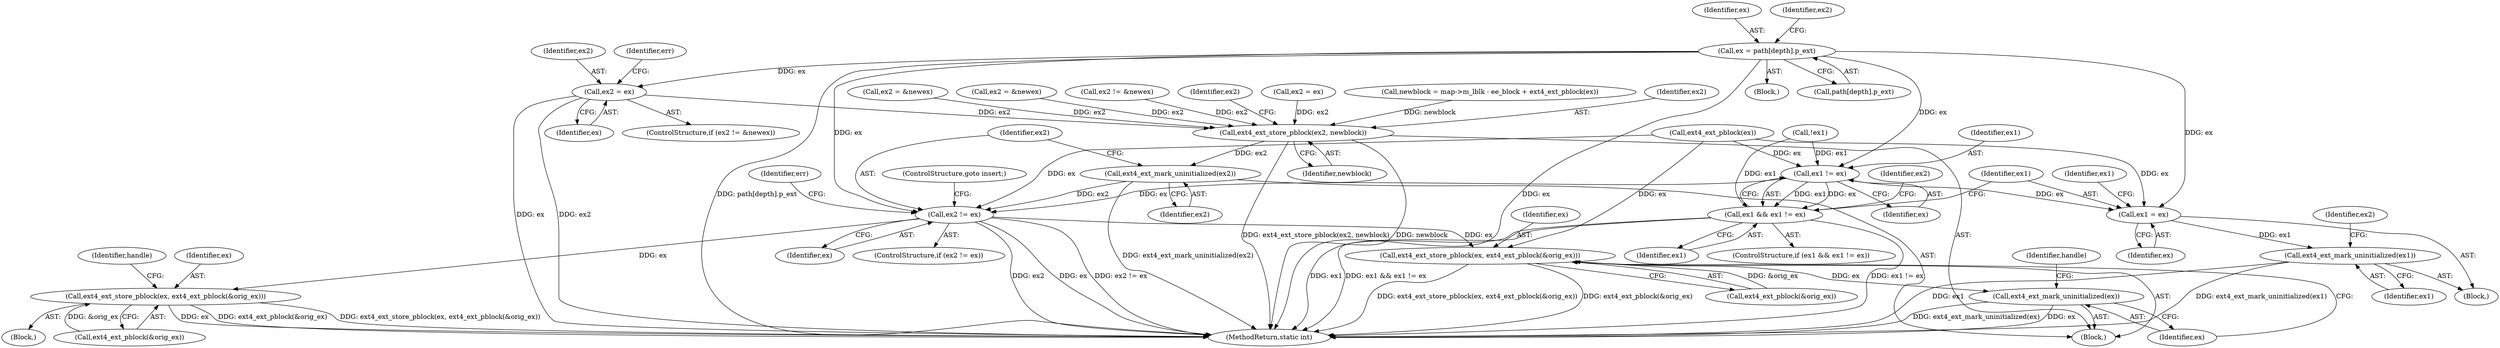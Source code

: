 digraph "1_linux_667eff35a1f56fa74ce98a0c7c29a40adc1ba4e3_0@array" {
"1000477" [label="(Call,ex = path[depth].p_ext)"];
"1000489" [label="(Call,ex2 = ex)"];
"1000542" [label="(Call,ext4_ext_store_pblock(ex2, newblock))"];
"1000551" [label="(Call,ext4_ext_mark_uninitialized(ex2))"];
"1000554" [label="(Call,ex2 != ex)"];
"1000610" [label="(Call,ext4_ext_store_pblock(ex, ext4_ext_pblock(&orig_ex)))"];
"1000651" [label="(Call,ext4_ext_store_pblock(ex, ext4_ext_pblock(&orig_ex)))"];
"1000656" [label="(Call,ext4_ext_mark_uninitialized(ex))"];
"1000511" [label="(Call,ex1 != ex)"];
"1000509" [label="(Call,ex1 && ex1 != ex)"];
"1000515" [label="(Call,ex1 = ex)"];
"1000528" [label="(Call,ext4_ext_mark_uninitialized(ex1))"];
"1000491" [label="(Identifier,ex)"];
"1000341" [label="(Block,)"];
"1000530" [label="(Call,ex2 = &newex)"];
"1000314" [label="(Call,ex2 = &newex)"];
"1000529" [label="(Identifier,ex1)"];
"1000586" [label="(Block,)"];
"1000478" [label="(Identifier,ex)"];
"1000512" [label="(Identifier,ex1)"];
"1000552" [label="(Identifier,ex2)"];
"1000484" [label="(ControlStructure,if (ex2 != &newex))"];
"1000520" [label="(Identifier,ex1)"];
"1000510" [label="(Identifier,ex1)"];
"1000516" [label="(Identifier,ex1)"];
"1000559" [label="(Identifier,err)"];
"1000509" [label="(Call,ex1 && ex1 != ex)"];
"1000531" [label="(Identifier,ex2)"];
"1000477" [label="(Call,ex = path[depth].p_ext)"];
"1000320" [label="(Call,!ex1)"];
"1000479" [label="(Call,path[depth].p_ext)"];
"1000554" [label="(Call,ex2 != ex)"];
"1000258" [label="(Call,ext4_ext_pblock(ex))"];
"1000511" [label="(Call,ex1 != ex)"];
"1000515" [label="(Call,ex1 = ex)"];
"1000544" [label="(Identifier,newblock)"];
"1000556" [label="(Identifier,ex)"];
"1000611" [label="(Identifier,ex)"];
"1000616" [label="(Identifier,handle)"];
"1000514" [label="(Block,)"];
"1000653" [label="(Call,ext4_ext_pblock(&orig_ex))"];
"1000536" [label="(Identifier,ex2)"];
"1000542" [label="(Call,ext4_ext_store_pblock(ex2, newblock))"];
"1000517" [label="(Identifier,ex)"];
"1000528" [label="(Call,ext4_ext_mark_uninitialized(ex1))"];
"1000486" [label="(Identifier,ex2)"];
"1000555" [label="(Identifier,ex2)"];
"1000485" [label="(Call,ex2 != &newex)"];
"1000612" [label="(Call,ext4_ext_pblock(&orig_ex))"];
"1000490" [label="(Identifier,ex2)"];
"1000659" [label="(Identifier,handle)"];
"1000547" [label="(Identifier,ex2)"];
"1000551" [label="(Call,ext4_ext_mark_uninitialized(ex2))"];
"1000656" [label="(Call,ext4_ext_mark_uninitialized(ex))"];
"1000493" [label="(Identifier,err)"];
"1000652" [label="(Identifier,ex)"];
"1000610" [label="(Call,ext4_ext_store_pblock(ex, ext4_ext_pblock(&orig_ex)))"];
"1000513" [label="(Identifier,ex)"];
"1000489" [label="(Call,ex2 = ex)"];
"1000121" [label="(Block,)"];
"1000666" [label="(MethodReturn,static int)"];
"1000239" [label="(Call,ex2 = ex)"];
"1000657" [label="(Identifier,ex)"];
"1000508" [label="(ControlStructure,if (ex1 && ex1 != ex))"];
"1000651" [label="(Call,ext4_ext_store_pblock(ex, ext4_ext_pblock(&orig_ex)))"];
"1000557" [label="(ControlStructure,goto insert;)"];
"1000229" [label="(Call,newblock = map->m_lblk - ee_block + ext4_ext_pblock(ex))"];
"1000553" [label="(ControlStructure,if (ex2 != ex))"];
"1000543" [label="(Identifier,ex2)"];
"1000477" -> "1000341"  [label="AST: "];
"1000477" -> "1000479"  [label="CFG: "];
"1000478" -> "1000477"  [label="AST: "];
"1000479" -> "1000477"  [label="AST: "];
"1000486" -> "1000477"  [label="CFG: "];
"1000477" -> "1000666"  [label="DDG: path[depth].p_ext"];
"1000477" -> "1000666"  [label="DDG: ex"];
"1000477" -> "1000489"  [label="DDG: ex"];
"1000477" -> "1000511"  [label="DDG: ex"];
"1000477" -> "1000515"  [label="DDG: ex"];
"1000477" -> "1000554"  [label="DDG: ex"];
"1000489" -> "1000484"  [label="AST: "];
"1000489" -> "1000491"  [label="CFG: "];
"1000490" -> "1000489"  [label="AST: "];
"1000491" -> "1000489"  [label="AST: "];
"1000493" -> "1000489"  [label="CFG: "];
"1000489" -> "1000666"  [label="DDG: ex"];
"1000489" -> "1000666"  [label="DDG: ex2"];
"1000489" -> "1000542"  [label="DDG: ex2"];
"1000542" -> "1000121"  [label="AST: "];
"1000542" -> "1000544"  [label="CFG: "];
"1000543" -> "1000542"  [label="AST: "];
"1000544" -> "1000542"  [label="AST: "];
"1000547" -> "1000542"  [label="CFG: "];
"1000542" -> "1000666"  [label="DDG: ext4_ext_store_pblock(ex2, newblock)"];
"1000542" -> "1000666"  [label="DDG: newblock"];
"1000485" -> "1000542"  [label="DDG: ex2"];
"1000314" -> "1000542"  [label="DDG: ex2"];
"1000239" -> "1000542"  [label="DDG: ex2"];
"1000530" -> "1000542"  [label="DDG: ex2"];
"1000229" -> "1000542"  [label="DDG: newblock"];
"1000542" -> "1000551"  [label="DDG: ex2"];
"1000551" -> "1000121"  [label="AST: "];
"1000551" -> "1000552"  [label="CFG: "];
"1000552" -> "1000551"  [label="AST: "];
"1000555" -> "1000551"  [label="CFG: "];
"1000551" -> "1000666"  [label="DDG: ext4_ext_mark_uninitialized(ex2)"];
"1000551" -> "1000554"  [label="DDG: ex2"];
"1000554" -> "1000553"  [label="AST: "];
"1000554" -> "1000556"  [label="CFG: "];
"1000555" -> "1000554"  [label="AST: "];
"1000556" -> "1000554"  [label="AST: "];
"1000557" -> "1000554"  [label="CFG: "];
"1000559" -> "1000554"  [label="CFG: "];
"1000554" -> "1000666"  [label="DDG: ex2 != ex"];
"1000554" -> "1000666"  [label="DDG: ex2"];
"1000554" -> "1000666"  [label="DDG: ex"];
"1000258" -> "1000554"  [label="DDG: ex"];
"1000511" -> "1000554"  [label="DDG: ex"];
"1000554" -> "1000610"  [label="DDG: ex"];
"1000554" -> "1000651"  [label="DDG: ex"];
"1000610" -> "1000586"  [label="AST: "];
"1000610" -> "1000612"  [label="CFG: "];
"1000611" -> "1000610"  [label="AST: "];
"1000612" -> "1000610"  [label="AST: "];
"1000616" -> "1000610"  [label="CFG: "];
"1000610" -> "1000666"  [label="DDG: ext4_ext_store_pblock(ex, ext4_ext_pblock(&orig_ex))"];
"1000610" -> "1000666"  [label="DDG: ex"];
"1000610" -> "1000666"  [label="DDG: ext4_ext_pblock(&orig_ex)"];
"1000612" -> "1000610"  [label="DDG: &orig_ex"];
"1000651" -> "1000121"  [label="AST: "];
"1000651" -> "1000653"  [label="CFG: "];
"1000652" -> "1000651"  [label="AST: "];
"1000653" -> "1000651"  [label="AST: "];
"1000657" -> "1000651"  [label="CFG: "];
"1000651" -> "1000666"  [label="DDG: ext4_ext_store_pblock(ex, ext4_ext_pblock(&orig_ex))"];
"1000651" -> "1000666"  [label="DDG: ext4_ext_pblock(&orig_ex)"];
"1000258" -> "1000651"  [label="DDG: ex"];
"1000653" -> "1000651"  [label="DDG: &orig_ex"];
"1000651" -> "1000656"  [label="DDG: ex"];
"1000656" -> "1000121"  [label="AST: "];
"1000656" -> "1000657"  [label="CFG: "];
"1000657" -> "1000656"  [label="AST: "];
"1000659" -> "1000656"  [label="CFG: "];
"1000656" -> "1000666"  [label="DDG: ext4_ext_mark_uninitialized(ex)"];
"1000656" -> "1000666"  [label="DDG: ex"];
"1000511" -> "1000509"  [label="AST: "];
"1000511" -> "1000513"  [label="CFG: "];
"1000512" -> "1000511"  [label="AST: "];
"1000513" -> "1000511"  [label="AST: "];
"1000509" -> "1000511"  [label="CFG: "];
"1000511" -> "1000509"  [label="DDG: ex1"];
"1000511" -> "1000509"  [label="DDG: ex"];
"1000320" -> "1000511"  [label="DDG: ex1"];
"1000258" -> "1000511"  [label="DDG: ex"];
"1000511" -> "1000515"  [label="DDG: ex"];
"1000509" -> "1000508"  [label="AST: "];
"1000509" -> "1000510"  [label="CFG: "];
"1000510" -> "1000509"  [label="AST: "];
"1000516" -> "1000509"  [label="CFG: "];
"1000536" -> "1000509"  [label="CFG: "];
"1000509" -> "1000666"  [label="DDG: ex1 && ex1 != ex"];
"1000509" -> "1000666"  [label="DDG: ex1 != ex"];
"1000509" -> "1000666"  [label="DDG: ex1"];
"1000320" -> "1000509"  [label="DDG: ex1"];
"1000515" -> "1000514"  [label="AST: "];
"1000515" -> "1000517"  [label="CFG: "];
"1000516" -> "1000515"  [label="AST: "];
"1000517" -> "1000515"  [label="AST: "];
"1000520" -> "1000515"  [label="CFG: "];
"1000258" -> "1000515"  [label="DDG: ex"];
"1000515" -> "1000528"  [label="DDG: ex1"];
"1000528" -> "1000514"  [label="AST: "];
"1000528" -> "1000529"  [label="CFG: "];
"1000529" -> "1000528"  [label="AST: "];
"1000531" -> "1000528"  [label="CFG: "];
"1000528" -> "1000666"  [label="DDG: ext4_ext_mark_uninitialized(ex1)"];
"1000528" -> "1000666"  [label="DDG: ex1"];
}
